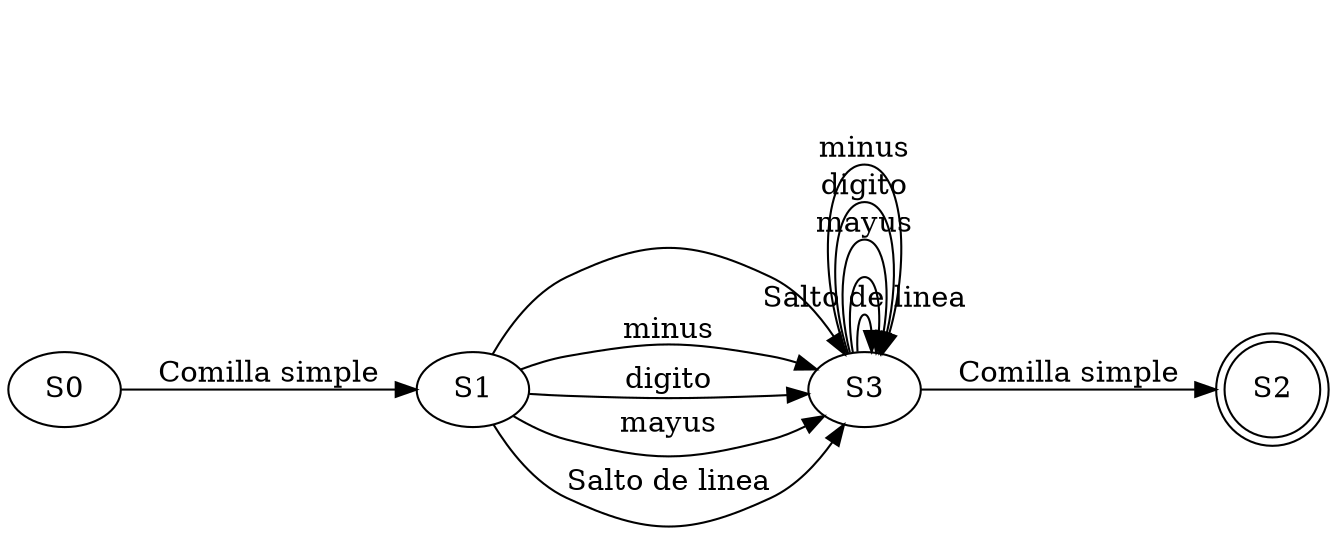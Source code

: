 digraph G {
	rankdir=LR
	S0 -> S1 [label="Comilla simple"]	S1 -> S3 [label=" "]	S1 -> S3 [label="minus"]	S1 -> S3 [label="digito"]	S1 -> S3 [label="mayus"]	S1 -> S3 [label="Salto de linea"]	S2 [shape="doublecircle"]	S3 -> S3 [label="Salto de linea"]	S3 -> S3 [label=" "]	S3 -> S3 [label="mayus"]	S3 -> S2 [label="Comilla simple"]	S3 -> S3 [label="digito"]	S3 -> S3 [label="minus"]
}